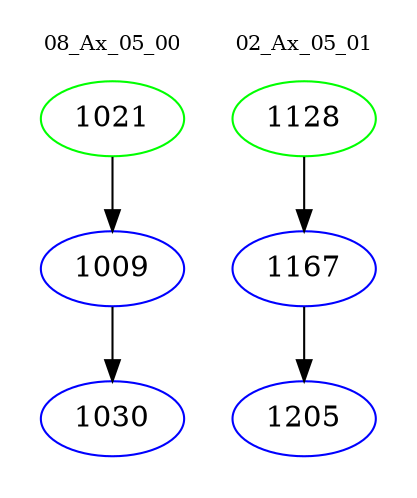 digraph{
subgraph cluster_0 {
color = white
label = "08_Ax_05_00";
fontsize=10;
T0_1021 [label="1021", color="green"]
T0_1021 -> T0_1009 [color="black"]
T0_1009 [label="1009", color="blue"]
T0_1009 -> T0_1030 [color="black"]
T0_1030 [label="1030", color="blue"]
}
subgraph cluster_1 {
color = white
label = "02_Ax_05_01";
fontsize=10;
T1_1128 [label="1128", color="green"]
T1_1128 -> T1_1167 [color="black"]
T1_1167 [label="1167", color="blue"]
T1_1167 -> T1_1205 [color="black"]
T1_1205 [label="1205", color="blue"]
}
}
